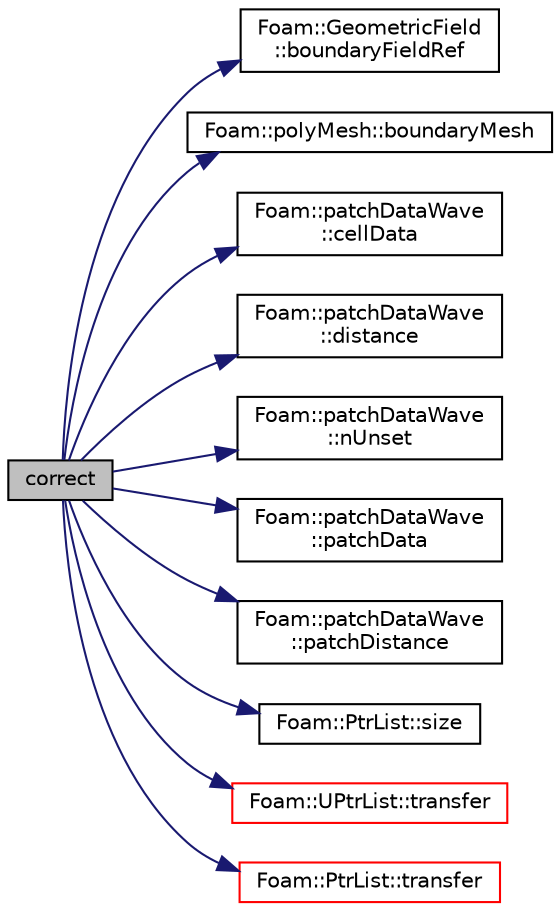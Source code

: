 digraph "correct"
{
  bgcolor="transparent";
  edge [fontname="Helvetica",fontsize="10",labelfontname="Helvetica",labelfontsize="10"];
  node [fontname="Helvetica",fontsize="10",shape=record];
  rankdir="LR";
  Node1 [label="correct",height=0.2,width=0.4,color="black", fillcolor="grey75", style="filled", fontcolor="black"];
  Node1 -> Node2 [color="midnightblue",fontsize="10",style="solid",fontname="Helvetica"];
  Node2 [label="Foam::GeometricField\l::boundaryFieldRef",height=0.2,width=0.4,color="black",URL="$a00933.html#af3831c9fea9f6ae7532a6d57cc67c959",tooltip="Return a reference to the boundary field. "];
  Node1 -> Node3 [color="midnightblue",fontsize="10",style="solid",fontname="Helvetica"];
  Node3 [label="Foam::polyMesh::boundaryMesh",height=0.2,width=0.4,color="black",URL="$a01955.html#a6b7f5ba89250dbd7a1c6c7860ab60fe3",tooltip="Return boundary mesh. "];
  Node1 -> Node4 [color="midnightblue",fontsize="10",style="solid",fontname="Helvetica"];
  Node4 [label="Foam::patchDataWave\l::cellData",height=0.2,width=0.4,color="black",URL="$a01827.html#ace139c3474455c11ba9204237d182f04"];
  Node1 -> Node5 [color="midnightblue",fontsize="10",style="solid",fontname="Helvetica"];
  Node5 [label="Foam::patchDataWave\l::distance",height=0.2,width=0.4,color="black",URL="$a01827.html#a0f902fe6d5469f0d83caaa68cb635fb7"];
  Node1 -> Node6 [color="midnightblue",fontsize="10",style="solid",fontname="Helvetica"];
  Node6 [label="Foam::patchDataWave\l::nUnset",height=0.2,width=0.4,color="black",URL="$a01827.html#a6f7e11cc8e721ec61dc51f8dfc77b4f5"];
  Node1 -> Node7 [color="midnightblue",fontsize="10",style="solid",fontname="Helvetica"];
  Node7 [label="Foam::patchDataWave\l::patchData",height=0.2,width=0.4,color="black",URL="$a01827.html#aaf28253c32556fff56536c11874f8853"];
  Node1 -> Node8 [color="midnightblue",fontsize="10",style="solid",fontname="Helvetica"];
  Node8 [label="Foam::patchDataWave\l::patchDistance",height=0.2,width=0.4,color="black",URL="$a01827.html#aad34cd2de327f0d73e0eadfaee4b4078"];
  Node1 -> Node9 [color="midnightblue",fontsize="10",style="solid",fontname="Helvetica"];
  Node9 [label="Foam::PtrList::size",height=0.2,width=0.4,color="black",URL="$a02072.html#a723361dc2020160f5492e8fe2d09fa44",tooltip="Return the number of elements in the PtrList. "];
  Node1 -> Node10 [color="midnightblue",fontsize="10",style="solid",fontname="Helvetica"];
  Node10 [label="Foam::UPtrList::transfer",height=0.2,width=0.4,color="red",URL="$a02864.html#a3244b3259c1d5a8c618a0954389e4a9d",tooltip="Transfer the contents of the argument UPtrList into this. "];
  Node1 -> Node11 [color="midnightblue",fontsize="10",style="solid",fontname="Helvetica"];
  Node11 [label="Foam::PtrList::transfer",height=0.2,width=0.4,color="red",URL="$a02072.html#ae4acac23c93b50dec8d699ac30e8d996",tooltip="Transfer the contents of the argument PtrList into this PtrList. "];
}
